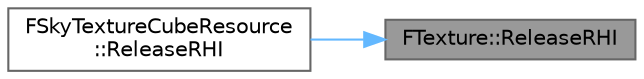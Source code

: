 digraph "FTexture::ReleaseRHI"
{
 // INTERACTIVE_SVG=YES
 // LATEX_PDF_SIZE
  bgcolor="transparent";
  edge [fontname=Helvetica,fontsize=10,labelfontname=Helvetica,labelfontsize=10];
  node [fontname=Helvetica,fontsize=10,shape=box,height=0.2,width=0.4];
  rankdir="RL";
  Node1 [id="Node000001",label="FTexture::ReleaseRHI",height=0.2,width=0.4,color="gray40", fillcolor="grey60", style="filled", fontcolor="black",tooltip="Releases the RHI resources used by this resource."];
  Node1 -> Node2 [id="edge1_Node000001_Node000002",dir="back",color="steelblue1",style="solid",tooltip=" "];
  Node2 [id="Node000002",label="FSkyTextureCubeResource\l::ReleaseRHI",height=0.2,width=0.4,color="grey40", fillcolor="white", style="filled",URL="$dc/d2e/classFSkyTextureCubeResource.html#a09c9f22619c3abcd6d684d1918b0a7bb",tooltip="Releases the RHI resources used by this resource."];
}
